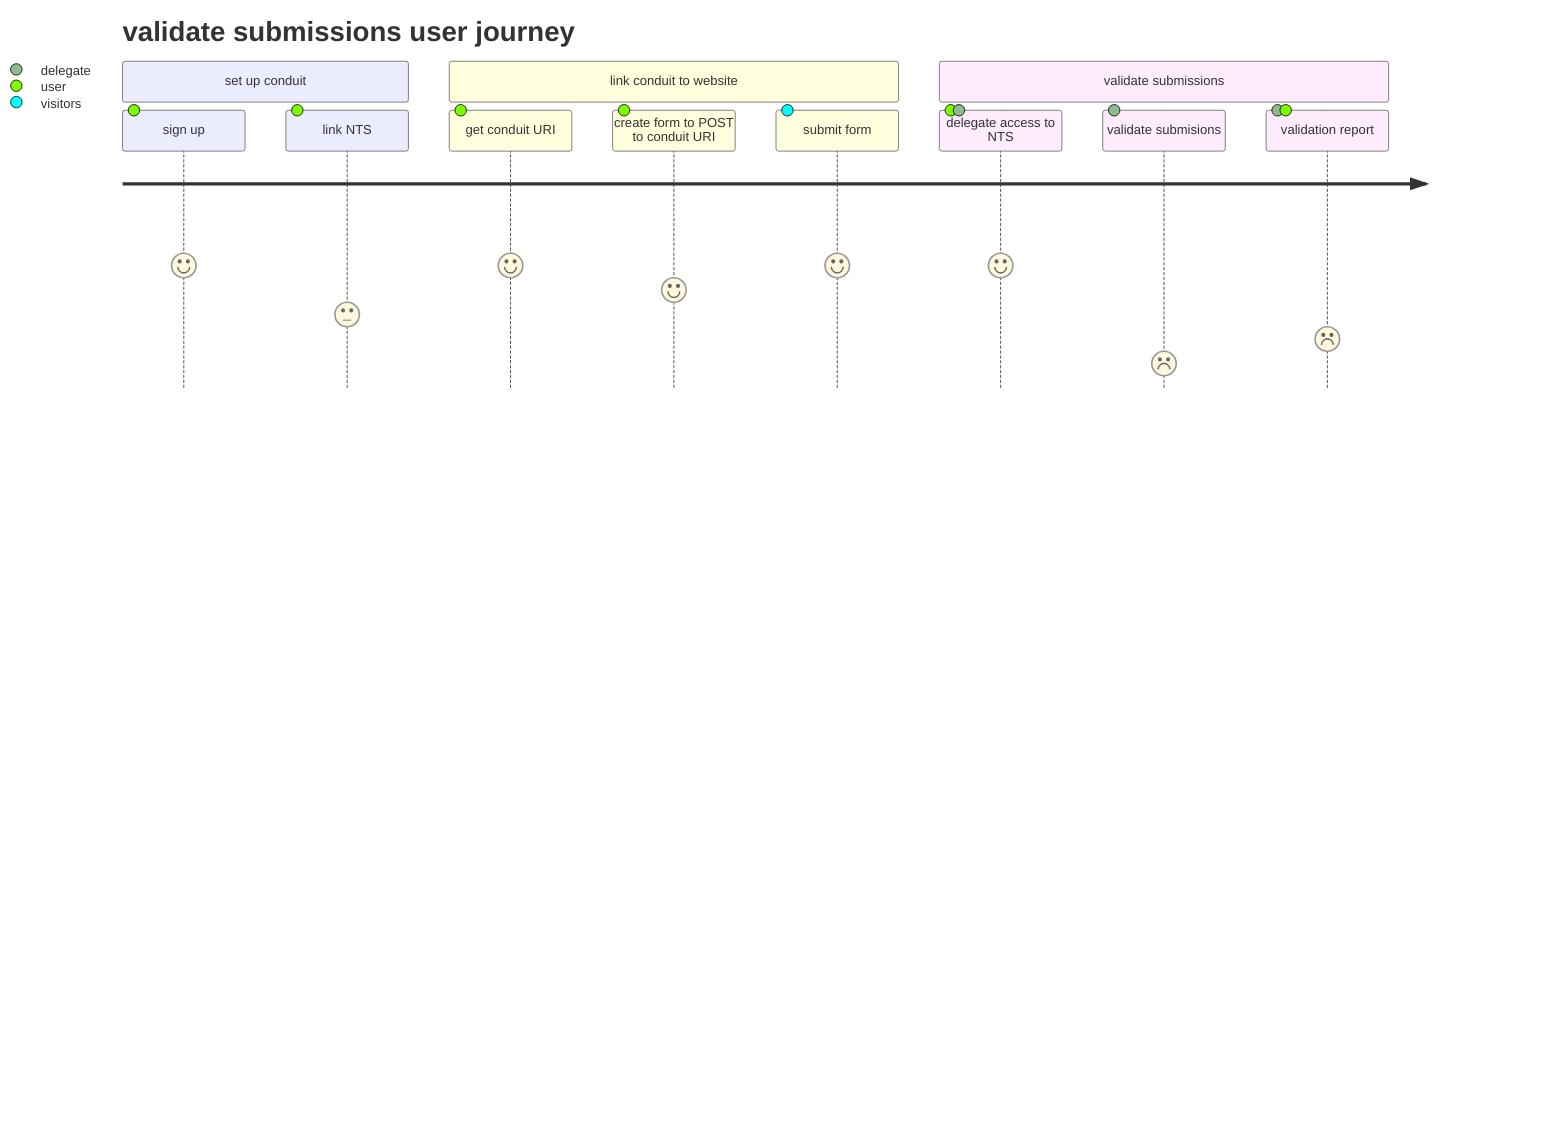 journey
    title validate submissions user journey
    section set up conduit
      sign up: 5: user
      link NTS: 3: user
    section link conduit to website
        get conduit URI: 5: user
        create form to POST to conduit URI: 4: user
        submit form: 5: visitors
    section validate submissions
        delegate access to NTS: 5: user, delegate
        validate submisions: 1: delegate
        validation report: 2: delegate, user